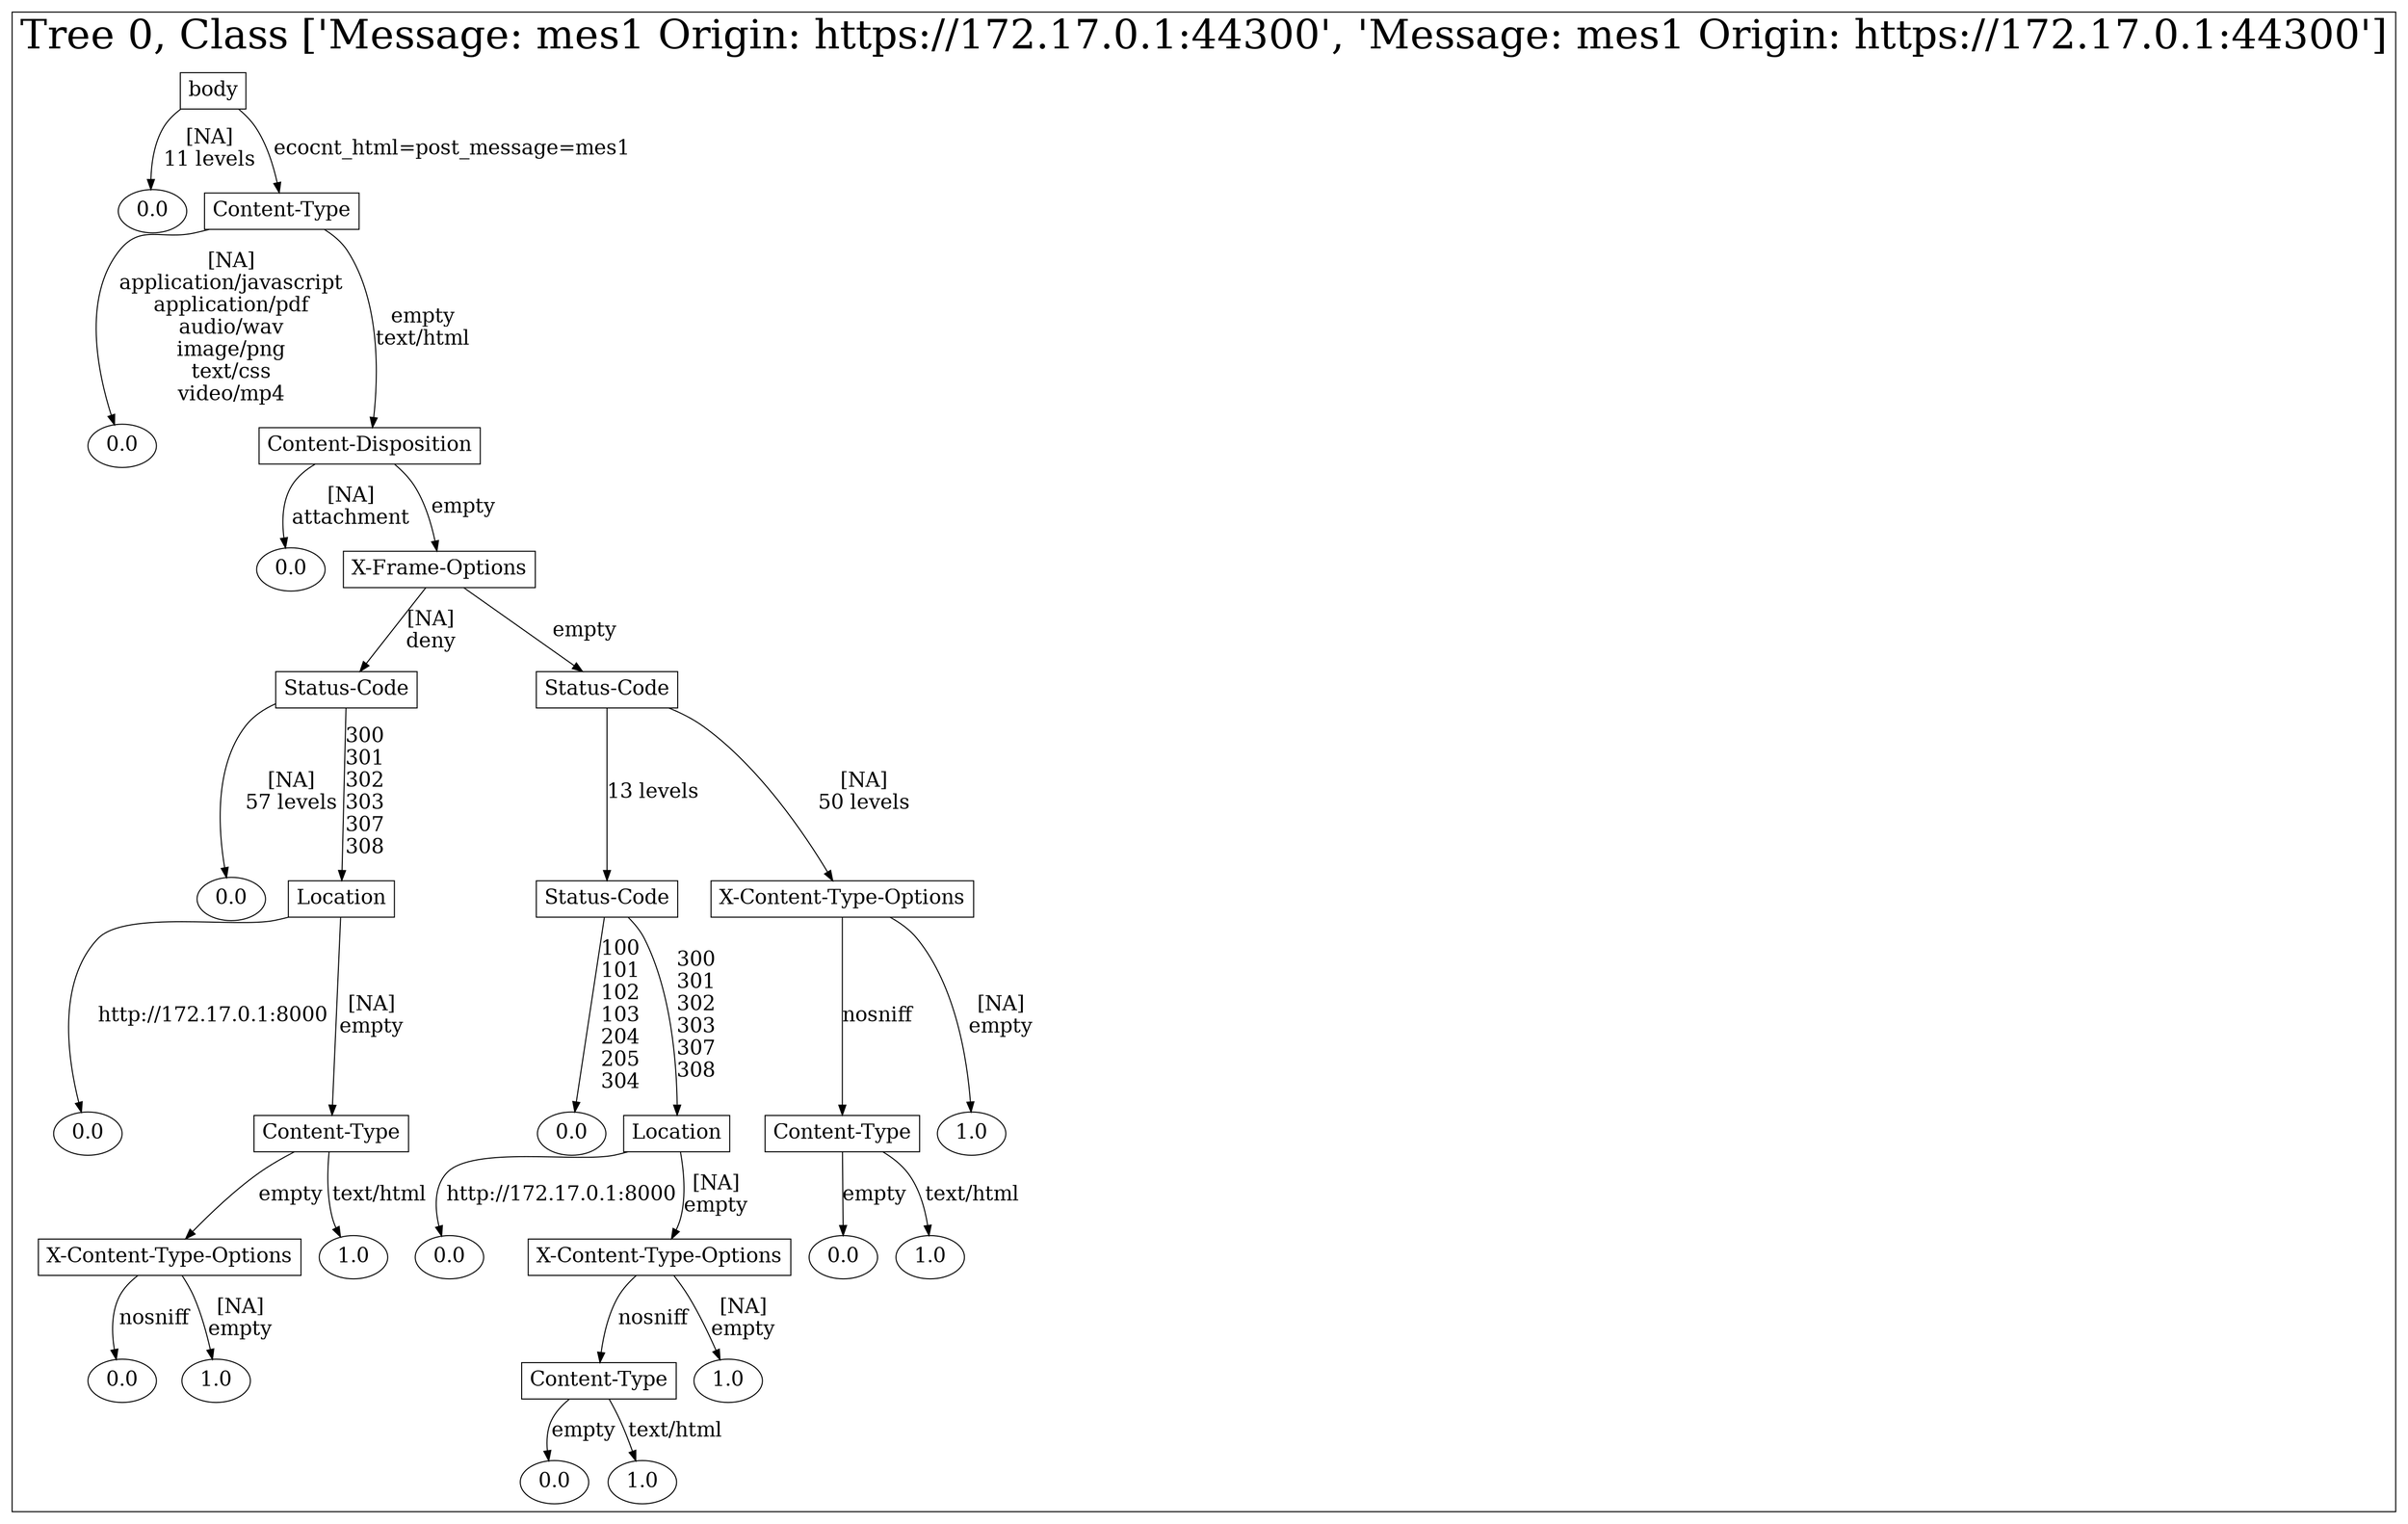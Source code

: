 /*
Generated by:
    http://https://github.com/h2oai/h2o-3/tree/master/h2o-genmodel/src/main/java/hex/genmodel/tools/PrintMojo.java
*/

/*
On a mac:

$ brew install graphviz
$ dot -Tpng file.gv -o file.png
$ open file.png
*/

digraph G {

subgraph cluster_0 {
/* Nodes */

/* Level 0 */
{
"SG_0_Node_0" [shape=box, fontsize=20, label="body"]
}

/* Level 1 */
{
"SG_0_Node_15" [fontsize=20, label="0.0"]
"SG_0_Node_1" [shape=box, fontsize=20, label="Content-Type"]
}

/* Level 2 */
{
"SG_0_Node_16" [fontsize=20, label="0.0"]
"SG_0_Node_2" [shape=box, fontsize=20, label="Content-Disposition"]
}

/* Level 3 */
{
"SG_0_Node_17" [fontsize=20, label="0.0"]
"SG_0_Node_3" [shape=box, fontsize=20, label="X-Frame-Options"]
}

/* Level 4 */
{
"SG_0_Node_4" [shape=box, fontsize=20, label="Status-Code"]
"SG_0_Node_5" [shape=box, fontsize=20, label="Status-Code"]
}

/* Level 5 */
{
"SG_0_Node_18" [fontsize=20, label="0.0"]
"SG_0_Node_6" [shape=box, fontsize=20, label="Location"]
"SG_0_Node_7" [shape=box, fontsize=20, label="Status-Code"]
"SG_0_Node_8" [shape=box, fontsize=20, label="X-Content-Type-Options"]
}

/* Level 6 */
{
"SG_0_Node_19" [fontsize=20, label="0.0"]
"SG_0_Node_9" [shape=box, fontsize=20, label="Content-Type"]
"SG_0_Node_20" [fontsize=20, label="0.0"]
"SG_0_Node_10" [shape=box, fontsize=20, label="Location"]
"SG_0_Node_11" [shape=box, fontsize=20, label="Content-Type"]
"SG_0_Node_21" [fontsize=20, label="1.0"]
}

/* Level 7 */
{
"SG_0_Node_12" [shape=box, fontsize=20, label="X-Content-Type-Options"]
"SG_0_Node_22" [fontsize=20, label="1.0"]
"SG_0_Node_23" [fontsize=20, label="0.0"]
"SG_0_Node_13" [shape=box, fontsize=20, label="X-Content-Type-Options"]
"SG_0_Node_24" [fontsize=20, label="0.0"]
"SG_0_Node_25" [fontsize=20, label="1.0"]
}

/* Level 8 */
{
"SG_0_Node_26" [fontsize=20, label="0.0"]
"SG_0_Node_27" [fontsize=20, label="1.0"]
"SG_0_Node_14" [shape=box, fontsize=20, label="Content-Type"]
"SG_0_Node_28" [fontsize=20, label="1.0"]
}

/* Level 9 */
{
"SG_0_Node_29" [fontsize=20, label="0.0"]
"SG_0_Node_30" [fontsize=20, label="1.0"]
}

/* Edges */
"SG_0_Node_0" -> "SG_0_Node_15" [fontsize=20, label="[NA]
11 levels
"]
"SG_0_Node_0" -> "SG_0_Node_1" [fontsize=20, label="ecocnt_html=post_message=mes1
"]
"SG_0_Node_1" -> "SG_0_Node_16" [fontsize=20, label="[NA]
application/javascript
application/pdf
audio/wav
image/png
text/css
video/mp4
"]
"SG_0_Node_1" -> "SG_0_Node_2" [fontsize=20, label="empty
text/html
"]
"SG_0_Node_2" -> "SG_0_Node_17" [fontsize=20, label="[NA]
attachment
"]
"SG_0_Node_2" -> "SG_0_Node_3" [fontsize=20, label="empty
"]
"SG_0_Node_3" -> "SG_0_Node_4" [fontsize=20, label="[NA]
deny
"]
"SG_0_Node_3" -> "SG_0_Node_5" [fontsize=20, label="empty
"]
"SG_0_Node_5" -> "SG_0_Node_7" [fontsize=20, label="13 levels
"]
"SG_0_Node_5" -> "SG_0_Node_8" [fontsize=20, label="[NA]
50 levels
"]
"SG_0_Node_8" -> "SG_0_Node_11" [fontsize=20, label="nosniff
"]
"SG_0_Node_8" -> "SG_0_Node_21" [fontsize=20, label="[NA]
empty
"]
"SG_0_Node_11" -> "SG_0_Node_24" [fontsize=20, label="empty
"]
"SG_0_Node_11" -> "SG_0_Node_25" [fontsize=20, label="text/html
"]
"SG_0_Node_7" -> "SG_0_Node_20" [fontsize=20, label="100
101
102
103
204
205
304
"]
"SG_0_Node_7" -> "SG_0_Node_10" [fontsize=20, label="300
301
302
303
307
308
"]
"SG_0_Node_10" -> "SG_0_Node_23" [fontsize=20, label="http://172.17.0.1:8000
"]
"SG_0_Node_10" -> "SG_0_Node_13" [fontsize=20, label="[NA]
empty
"]
"SG_0_Node_13" -> "SG_0_Node_14" [fontsize=20, label="nosniff
"]
"SG_0_Node_13" -> "SG_0_Node_28" [fontsize=20, label="[NA]
empty
"]
"SG_0_Node_14" -> "SG_0_Node_29" [fontsize=20, label="empty
"]
"SG_0_Node_14" -> "SG_0_Node_30" [fontsize=20, label="text/html
"]
"SG_0_Node_4" -> "SG_0_Node_18" [fontsize=20, label="[NA]
57 levels
"]
"SG_0_Node_4" -> "SG_0_Node_6" [fontsize=20, label="300
301
302
303
307
308
"]
"SG_0_Node_6" -> "SG_0_Node_19" [fontsize=20, label="http://172.17.0.1:8000
"]
"SG_0_Node_6" -> "SG_0_Node_9" [fontsize=20, label="[NA]
empty
"]
"SG_0_Node_9" -> "SG_0_Node_12" [fontsize=20, label="empty
"]
"SG_0_Node_9" -> "SG_0_Node_22" [fontsize=20, label="text/html
"]
"SG_0_Node_12" -> "SG_0_Node_26" [fontsize=20, label="nosniff
"]
"SG_0_Node_12" -> "SG_0_Node_27" [fontsize=20, label="[NA]
empty
"]

fontsize=40
label="Tree 0, Class ['Message: mes1 Origin: https://172.17.0.1:44300', 'Message: mes1 Origin: https://172.17.0.1:44300']"
}

}

